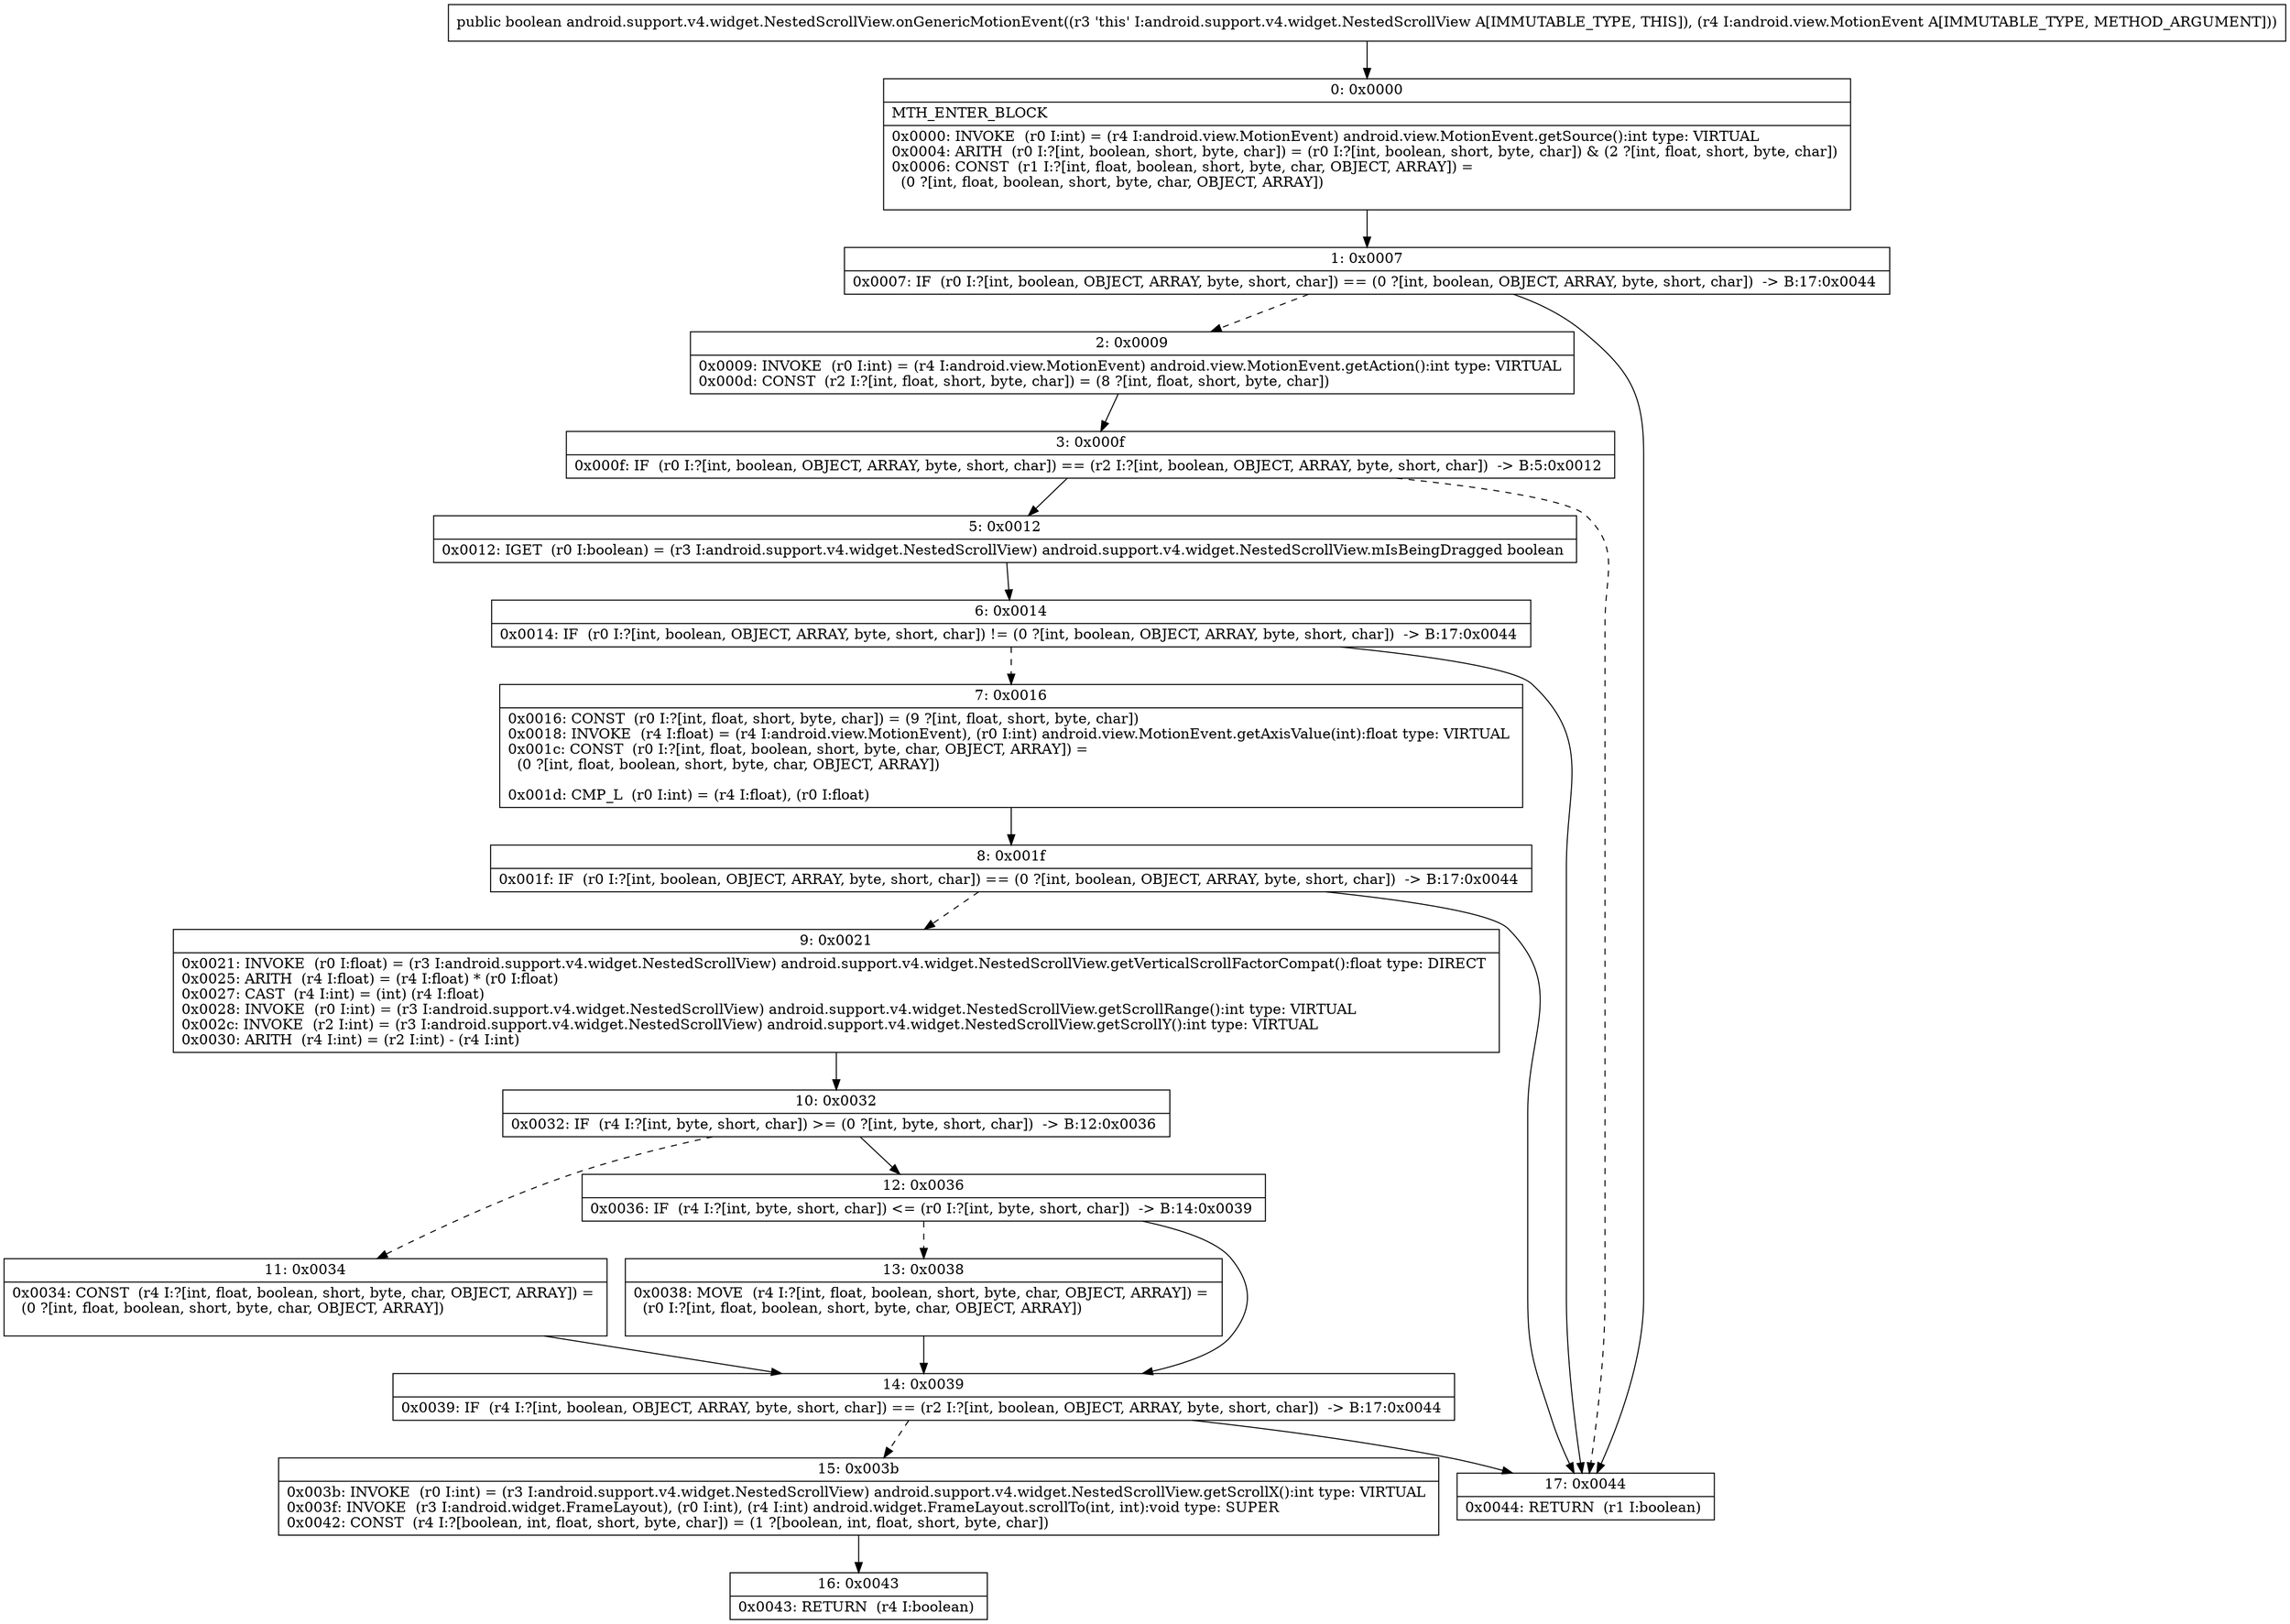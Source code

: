 digraph "CFG forandroid.support.v4.widget.NestedScrollView.onGenericMotionEvent(Landroid\/view\/MotionEvent;)Z" {
Node_0 [shape=record,label="{0\:\ 0x0000|MTH_ENTER_BLOCK\l|0x0000: INVOKE  (r0 I:int) = (r4 I:android.view.MotionEvent) android.view.MotionEvent.getSource():int type: VIRTUAL \l0x0004: ARITH  (r0 I:?[int, boolean, short, byte, char]) = (r0 I:?[int, boolean, short, byte, char]) & (2 ?[int, float, short, byte, char]) \l0x0006: CONST  (r1 I:?[int, float, boolean, short, byte, char, OBJECT, ARRAY]) = \l  (0 ?[int, float, boolean, short, byte, char, OBJECT, ARRAY])\l \l}"];
Node_1 [shape=record,label="{1\:\ 0x0007|0x0007: IF  (r0 I:?[int, boolean, OBJECT, ARRAY, byte, short, char]) == (0 ?[int, boolean, OBJECT, ARRAY, byte, short, char])  \-\> B:17:0x0044 \l}"];
Node_2 [shape=record,label="{2\:\ 0x0009|0x0009: INVOKE  (r0 I:int) = (r4 I:android.view.MotionEvent) android.view.MotionEvent.getAction():int type: VIRTUAL \l0x000d: CONST  (r2 I:?[int, float, short, byte, char]) = (8 ?[int, float, short, byte, char]) \l}"];
Node_3 [shape=record,label="{3\:\ 0x000f|0x000f: IF  (r0 I:?[int, boolean, OBJECT, ARRAY, byte, short, char]) == (r2 I:?[int, boolean, OBJECT, ARRAY, byte, short, char])  \-\> B:5:0x0012 \l}"];
Node_5 [shape=record,label="{5\:\ 0x0012|0x0012: IGET  (r0 I:boolean) = (r3 I:android.support.v4.widget.NestedScrollView) android.support.v4.widget.NestedScrollView.mIsBeingDragged boolean \l}"];
Node_6 [shape=record,label="{6\:\ 0x0014|0x0014: IF  (r0 I:?[int, boolean, OBJECT, ARRAY, byte, short, char]) != (0 ?[int, boolean, OBJECT, ARRAY, byte, short, char])  \-\> B:17:0x0044 \l}"];
Node_7 [shape=record,label="{7\:\ 0x0016|0x0016: CONST  (r0 I:?[int, float, short, byte, char]) = (9 ?[int, float, short, byte, char]) \l0x0018: INVOKE  (r4 I:float) = (r4 I:android.view.MotionEvent), (r0 I:int) android.view.MotionEvent.getAxisValue(int):float type: VIRTUAL \l0x001c: CONST  (r0 I:?[int, float, boolean, short, byte, char, OBJECT, ARRAY]) = \l  (0 ?[int, float, boolean, short, byte, char, OBJECT, ARRAY])\l \l0x001d: CMP_L  (r0 I:int) = (r4 I:float), (r0 I:float) \l}"];
Node_8 [shape=record,label="{8\:\ 0x001f|0x001f: IF  (r0 I:?[int, boolean, OBJECT, ARRAY, byte, short, char]) == (0 ?[int, boolean, OBJECT, ARRAY, byte, short, char])  \-\> B:17:0x0044 \l}"];
Node_9 [shape=record,label="{9\:\ 0x0021|0x0021: INVOKE  (r0 I:float) = (r3 I:android.support.v4.widget.NestedScrollView) android.support.v4.widget.NestedScrollView.getVerticalScrollFactorCompat():float type: DIRECT \l0x0025: ARITH  (r4 I:float) = (r4 I:float) * (r0 I:float) \l0x0027: CAST  (r4 I:int) = (int) (r4 I:float) \l0x0028: INVOKE  (r0 I:int) = (r3 I:android.support.v4.widget.NestedScrollView) android.support.v4.widget.NestedScrollView.getScrollRange():int type: VIRTUAL \l0x002c: INVOKE  (r2 I:int) = (r3 I:android.support.v4.widget.NestedScrollView) android.support.v4.widget.NestedScrollView.getScrollY():int type: VIRTUAL \l0x0030: ARITH  (r4 I:int) = (r2 I:int) \- (r4 I:int) \l}"];
Node_10 [shape=record,label="{10\:\ 0x0032|0x0032: IF  (r4 I:?[int, byte, short, char]) \>= (0 ?[int, byte, short, char])  \-\> B:12:0x0036 \l}"];
Node_11 [shape=record,label="{11\:\ 0x0034|0x0034: CONST  (r4 I:?[int, float, boolean, short, byte, char, OBJECT, ARRAY]) = \l  (0 ?[int, float, boolean, short, byte, char, OBJECT, ARRAY])\l \l}"];
Node_12 [shape=record,label="{12\:\ 0x0036|0x0036: IF  (r4 I:?[int, byte, short, char]) \<= (r0 I:?[int, byte, short, char])  \-\> B:14:0x0039 \l}"];
Node_13 [shape=record,label="{13\:\ 0x0038|0x0038: MOVE  (r4 I:?[int, float, boolean, short, byte, char, OBJECT, ARRAY]) = \l  (r0 I:?[int, float, boolean, short, byte, char, OBJECT, ARRAY])\l \l}"];
Node_14 [shape=record,label="{14\:\ 0x0039|0x0039: IF  (r4 I:?[int, boolean, OBJECT, ARRAY, byte, short, char]) == (r2 I:?[int, boolean, OBJECT, ARRAY, byte, short, char])  \-\> B:17:0x0044 \l}"];
Node_15 [shape=record,label="{15\:\ 0x003b|0x003b: INVOKE  (r0 I:int) = (r3 I:android.support.v4.widget.NestedScrollView) android.support.v4.widget.NestedScrollView.getScrollX():int type: VIRTUAL \l0x003f: INVOKE  (r3 I:android.widget.FrameLayout), (r0 I:int), (r4 I:int) android.widget.FrameLayout.scrollTo(int, int):void type: SUPER \l0x0042: CONST  (r4 I:?[boolean, int, float, short, byte, char]) = (1 ?[boolean, int, float, short, byte, char]) \l}"];
Node_16 [shape=record,label="{16\:\ 0x0043|0x0043: RETURN  (r4 I:boolean) \l}"];
Node_17 [shape=record,label="{17\:\ 0x0044|0x0044: RETURN  (r1 I:boolean) \l}"];
MethodNode[shape=record,label="{public boolean android.support.v4.widget.NestedScrollView.onGenericMotionEvent((r3 'this' I:android.support.v4.widget.NestedScrollView A[IMMUTABLE_TYPE, THIS]), (r4 I:android.view.MotionEvent A[IMMUTABLE_TYPE, METHOD_ARGUMENT])) }"];
MethodNode -> Node_0;
Node_0 -> Node_1;
Node_1 -> Node_2[style=dashed];
Node_1 -> Node_17;
Node_2 -> Node_3;
Node_3 -> Node_5;
Node_3 -> Node_17[style=dashed];
Node_5 -> Node_6;
Node_6 -> Node_7[style=dashed];
Node_6 -> Node_17;
Node_7 -> Node_8;
Node_8 -> Node_9[style=dashed];
Node_8 -> Node_17;
Node_9 -> Node_10;
Node_10 -> Node_11[style=dashed];
Node_10 -> Node_12;
Node_11 -> Node_14;
Node_12 -> Node_13[style=dashed];
Node_12 -> Node_14;
Node_13 -> Node_14;
Node_14 -> Node_15[style=dashed];
Node_14 -> Node_17;
Node_15 -> Node_16;
}

